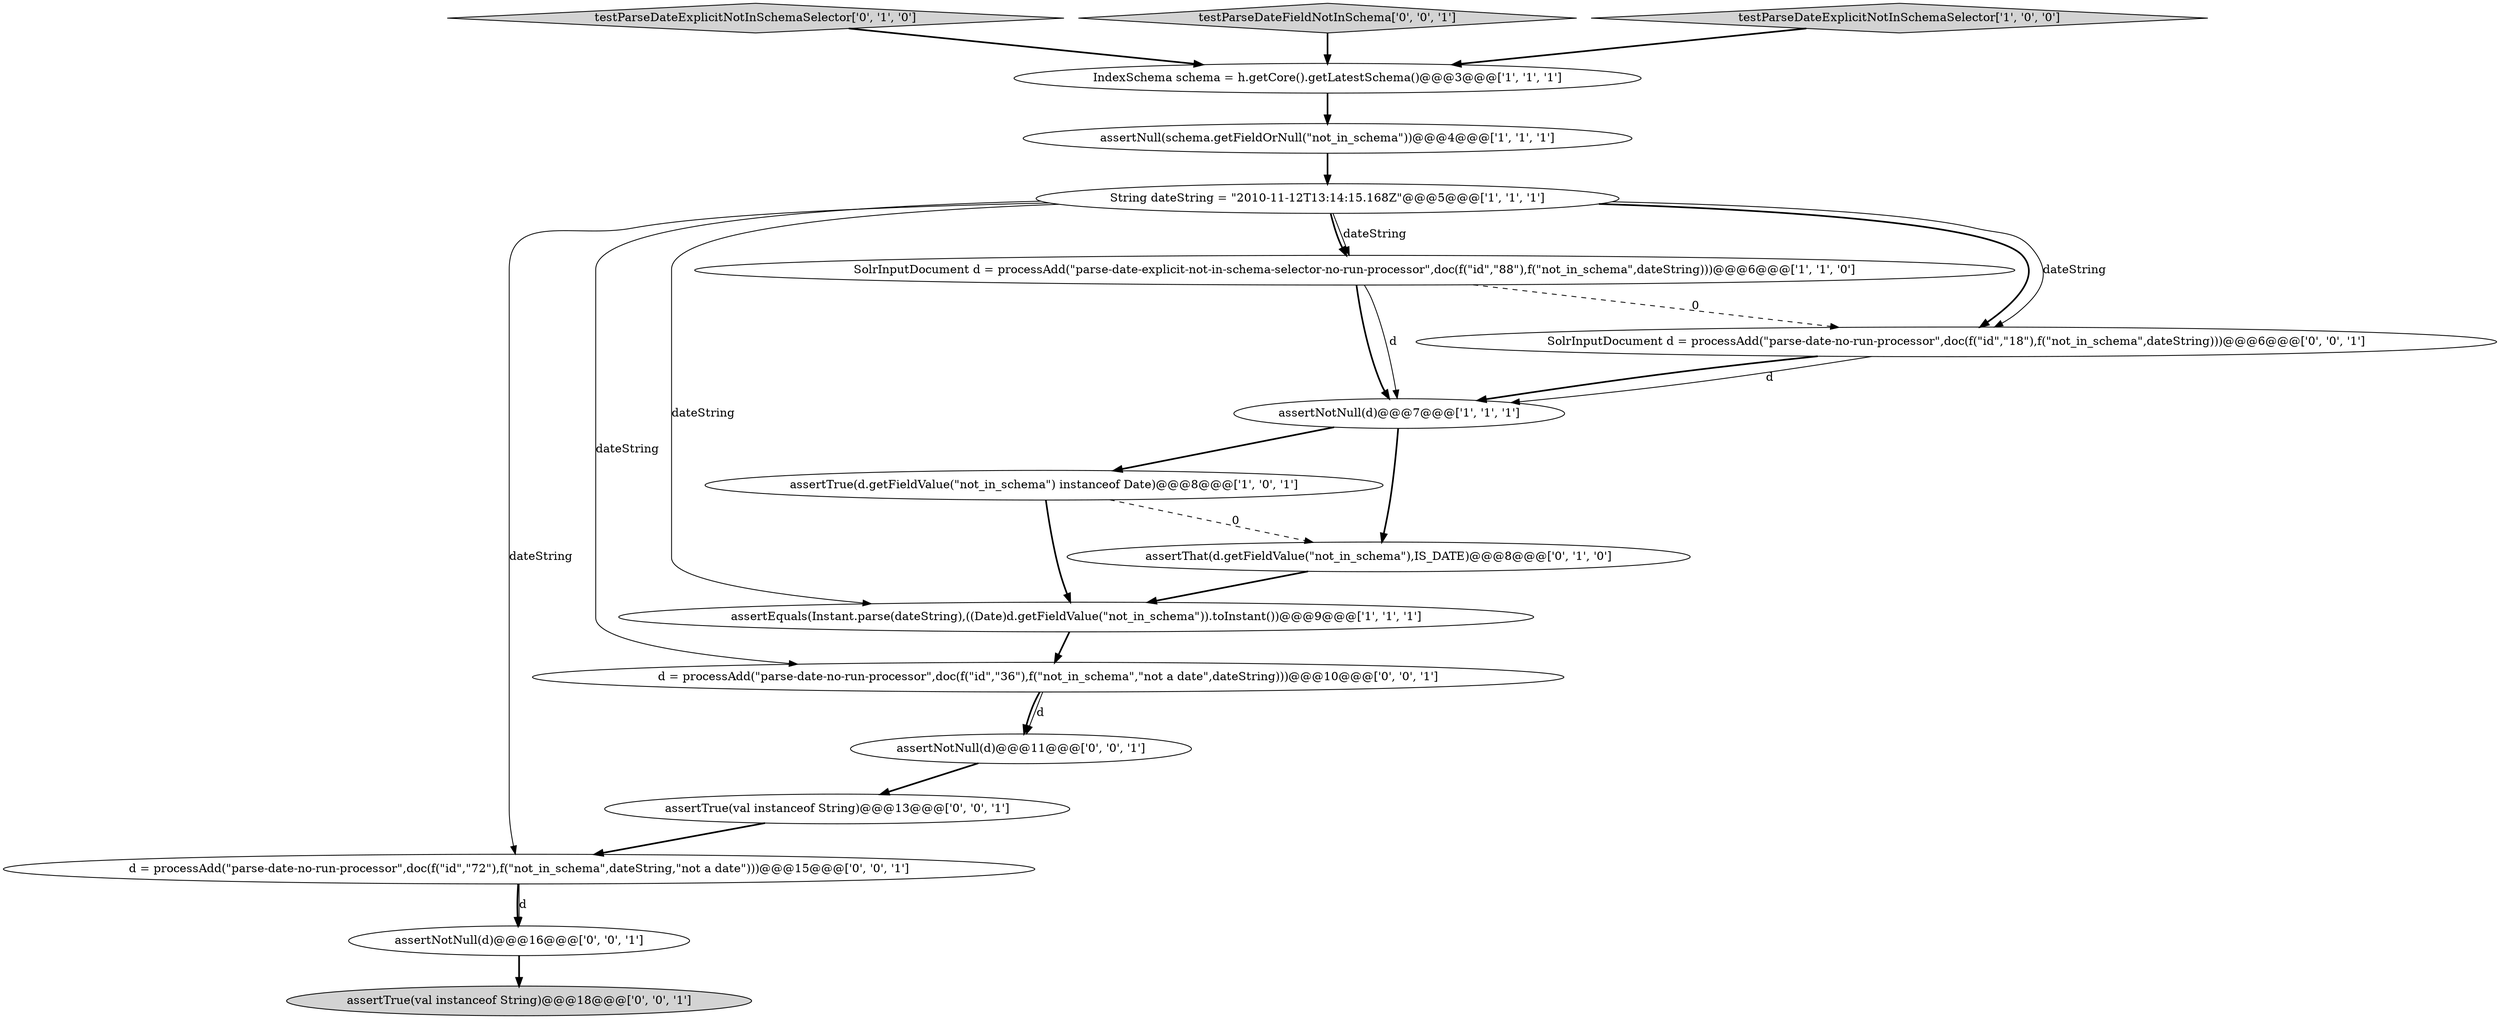 digraph {
9 [style = filled, label = "testParseDateExplicitNotInSchemaSelector['0', '1', '0']", fillcolor = lightgray, shape = diamond image = "AAA0AAABBB2BBB"];
5 [style = filled, label = "assertTrue(d.getFieldValue(\"not_in_schema\") instanceof Date)@@@8@@@['1', '0', '1']", fillcolor = white, shape = ellipse image = "AAA0AAABBB1BBB"];
15 [style = filled, label = "testParseDateFieldNotInSchema['0', '0', '1']", fillcolor = lightgray, shape = diamond image = "AAA0AAABBB3BBB"];
4 [style = filled, label = "assertEquals(Instant.parse(dateString),((Date)d.getFieldValue(\"not_in_schema\")).toInstant())@@@9@@@['1', '1', '1']", fillcolor = white, shape = ellipse image = "AAA0AAABBB1BBB"];
11 [style = filled, label = "SolrInputDocument d = processAdd(\"parse-date-no-run-processor\",doc(f(\"id\",\"18\"),f(\"not_in_schema\",dateString)))@@@6@@@['0', '0', '1']", fillcolor = white, shape = ellipse image = "AAA0AAABBB3BBB"];
16 [style = filled, label = "assertNotNull(d)@@@11@@@['0', '0', '1']", fillcolor = white, shape = ellipse image = "AAA0AAABBB3BBB"];
17 [style = filled, label = "d = processAdd(\"parse-date-no-run-processor\",doc(f(\"id\",\"72\"),f(\"not_in_schema\",dateString,\"not a date\")))@@@15@@@['0', '0', '1']", fillcolor = white, shape = ellipse image = "AAA0AAABBB3BBB"];
0 [style = filled, label = "assertNull(schema.getFieldOrNull(\"not_in_schema\"))@@@4@@@['1', '1', '1']", fillcolor = white, shape = ellipse image = "AAA0AAABBB1BBB"];
3 [style = filled, label = "String dateString = \"2010-11-12T13:14:15.168Z\"@@@5@@@['1', '1', '1']", fillcolor = white, shape = ellipse image = "AAA0AAABBB1BBB"];
2 [style = filled, label = "assertNotNull(d)@@@7@@@['1', '1', '1']", fillcolor = white, shape = ellipse image = "AAA0AAABBB1BBB"];
14 [style = filled, label = "assertNotNull(d)@@@16@@@['0', '0', '1']", fillcolor = white, shape = ellipse image = "AAA0AAABBB3BBB"];
7 [style = filled, label = "IndexSchema schema = h.getCore().getLatestSchema()@@@3@@@['1', '1', '1']", fillcolor = white, shape = ellipse image = "AAA0AAABBB1BBB"];
1 [style = filled, label = "testParseDateExplicitNotInSchemaSelector['1', '0', '0']", fillcolor = lightgray, shape = diamond image = "AAA0AAABBB1BBB"];
10 [style = filled, label = "assertTrue(val instanceof String)@@@18@@@['0', '0', '1']", fillcolor = lightgray, shape = ellipse image = "AAA0AAABBB3BBB"];
8 [style = filled, label = "assertThat(d.getFieldValue(\"not_in_schema\"),IS_DATE)@@@8@@@['0', '1', '0']", fillcolor = white, shape = ellipse image = "AAA1AAABBB2BBB"];
12 [style = filled, label = "d = processAdd(\"parse-date-no-run-processor\",doc(f(\"id\",\"36\"),f(\"not_in_schema\",\"not a date\",dateString)))@@@10@@@['0', '0', '1']", fillcolor = white, shape = ellipse image = "AAA0AAABBB3BBB"];
13 [style = filled, label = "assertTrue(val instanceof String)@@@13@@@['0', '0', '1']", fillcolor = white, shape = ellipse image = "AAA0AAABBB3BBB"];
6 [style = filled, label = "SolrInputDocument d = processAdd(\"parse-date-explicit-not-in-schema-selector-no-run-processor\",doc(f(\"id\",\"88\"),f(\"not_in_schema\",dateString)))@@@6@@@['1', '1', '0']", fillcolor = white, shape = ellipse image = "AAA0AAABBB1BBB"];
3->6 [style = solid, label="dateString"];
3->11 [style = bold, label=""];
8->4 [style = bold, label=""];
13->17 [style = bold, label=""];
2->5 [style = bold, label=""];
11->2 [style = solid, label="d"];
17->14 [style = bold, label=""];
0->3 [style = bold, label=""];
16->13 [style = bold, label=""];
15->7 [style = bold, label=""];
11->2 [style = bold, label=""];
5->4 [style = bold, label=""];
6->2 [style = bold, label=""];
2->8 [style = bold, label=""];
12->16 [style = bold, label=""];
3->6 [style = bold, label=""];
3->11 [style = solid, label="dateString"];
5->8 [style = dashed, label="0"];
6->2 [style = solid, label="d"];
3->4 [style = solid, label="dateString"];
7->0 [style = bold, label=""];
4->12 [style = bold, label=""];
17->14 [style = solid, label="d"];
6->11 [style = dashed, label="0"];
1->7 [style = bold, label=""];
3->12 [style = solid, label="dateString"];
14->10 [style = bold, label=""];
12->16 [style = solid, label="d"];
3->17 [style = solid, label="dateString"];
9->7 [style = bold, label=""];
}
